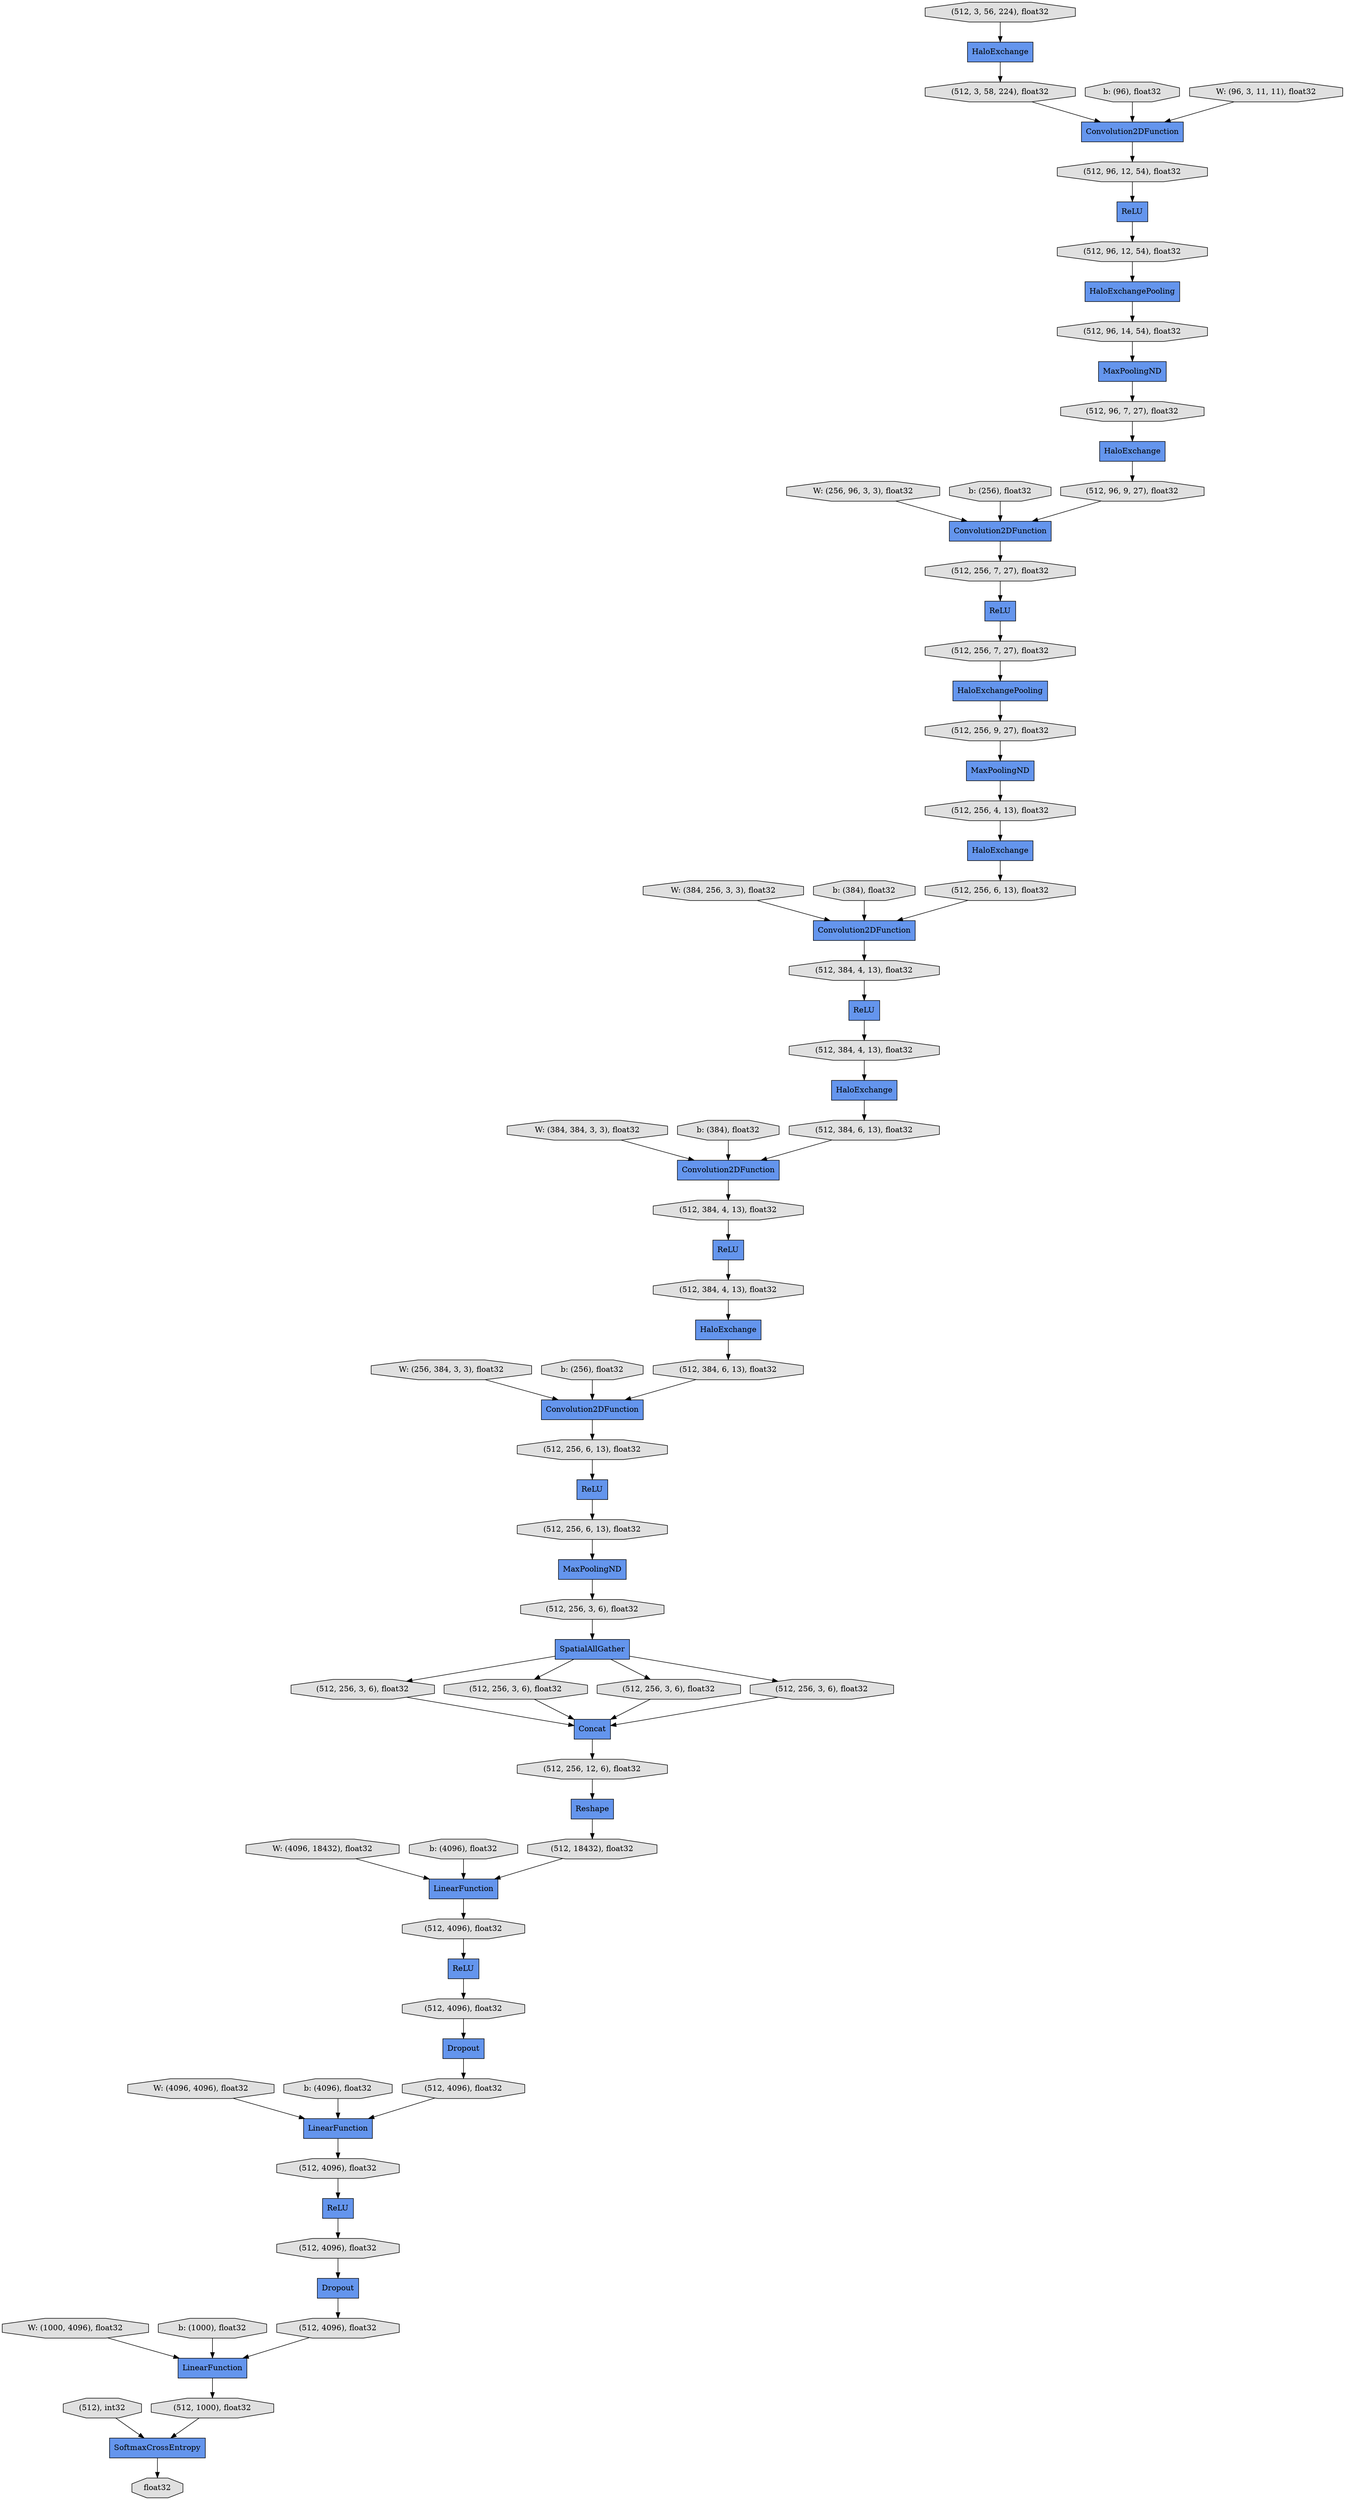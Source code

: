 digraph graphname{rankdir=TB;47024076357712 [label="HaloExchangePooling",shape="record",fillcolor="#6495ED",style="filled"];47024076284048 [label="(512, 384, 4, 13), float32",shape="octagon",fillcolor="#E0E0E0",style="filled"];47024076284176 [label="Convolution2DFunction",shape="record",fillcolor="#6495ED",style="filled"];47024076357904 [label="(512, 96, 14, 54), float32",shape="octagon",fillcolor="#E0E0E0",style="filled"];47024076284240 [label="(512, 384, 4, 13), float32",shape="octagon",fillcolor="#E0E0E0",style="filled"];47024076357968 [label="ReLU",shape="record",fillcolor="#6495ED",style="filled"];47024076358096 [label="(512, 96, 9, 27), float32",shape="octagon",fillcolor="#E0E0E0",style="filled"];47024076284432 [label="(512, 256, 3, 6), float32",shape="octagon",fillcolor="#E0E0E0",style="filled"];47024076358288 [label="(512, 3, 58, 224), float32",shape="octagon",fillcolor="#E0E0E0",style="filled"];47024076284624 [label="MaxPoolingND",shape="record",fillcolor="#6495ED",style="filled"];47024076358480 [label="(512, 96, 12, 54), float32",shape="octagon",fillcolor="#E0E0E0",style="filled"];47024076358544 [label="(512, 96, 12, 54), float32",shape="octagon",fillcolor="#E0E0E0",style="filled"];47024076285072 [label="(512, 384, 6, 13), float32",shape="octagon",fillcolor="#E0E0E0",style="filled"];47024076285136 [label="(512, 256, 3, 6), float32",shape="octagon",fillcolor="#E0E0E0",style="filled"];47024076358864 [label="(512, 256, 4, 13), float32",shape="octagon",fillcolor="#E0E0E0",style="filled"];47024076358928 [label="Dropout",shape="record",fillcolor="#6495ED",style="filled"];47024076285200 [label="(512, 256, 6, 13), float32",shape="octagon",fillcolor="#E0E0E0",style="filled"];47024125224336 [label="MaxPoolingND",shape="record",fillcolor="#6495ED",style="filled"];47024076359056 [label="HaloExchangePooling",shape="record",fillcolor="#6495ED",style="filled"];47024076285392 [label="ReLU",shape="record",fillcolor="#6495ED",style="filled"];47024076359248 [label="(512, 96, 7, 27), float32",shape="octagon",fillcolor="#E0E0E0",style="filled"];47024076285584 [label="(512, 256, 3, 6), float32",shape="octagon",fillcolor="#E0E0E0",style="filled"];47024076359312 [label="HaloExchange",shape="record",fillcolor="#6495ED",style="filled"];47024076285776 [label="Concat",shape="record",fillcolor="#6495ED",style="filled"];47024076359632 [label="ReLU",shape="record",fillcolor="#6495ED",style="filled"];47024076285904 [label="LinearFunction",shape="record",fillcolor="#6495ED",style="filled"];47024076286096 [label="(512, 384, 6, 13), float32",shape="octagon",fillcolor="#E0E0E0",style="filled"];47024076286288 [label="Convolution2DFunction",shape="record",fillcolor="#6495ED",style="filled"];47024076360080 [label="Convolution2DFunction",shape="record",fillcolor="#6495ED",style="filled"];47024076286480 [label="SpatialAllGather",shape="record",fillcolor="#6495ED",style="filled"];47022745143824 [label="b: (96), float32",shape="octagon",fillcolor="#E0E0E0",style="filled"];47024074705552 [label="MaxPoolingND",shape="record",fillcolor="#6495ED",style="filled"];47024076286800 [label="ReLU",shape="record",fillcolor="#6495ED",style="filled"];47024074705744 [label="HaloExchange",shape="record",fillcolor="#6495ED",style="filled"];47022745144400 [label="W: (256, 96, 3, 3), float32",shape="octagon",fillcolor="#E0E0E0",style="filled"];47024076287120 [label="(512, 256, 6, 13), float32",shape="octagon",fillcolor="#E0E0E0",style="filled"];47024074706064 [label="(512, 256, 9, 27), float32",shape="octagon",fillcolor="#E0E0E0",style="filled"];47024074706192 [label="Convolution2DFunction",shape="record",fillcolor="#6495ED",style="filled"];47024076287376 [label="(512, 384, 4, 13), float32",shape="octagon",fillcolor="#E0E0E0",style="filled"];47024074706320 [label="(512, 256, 7, 27), float32",shape="octagon",fillcolor="#E0E0E0",style="filled"];47022745144720 [label="b: (256), float32",shape="octagon",fillcolor="#E0E0E0",style="filled"];47024125144464 [label="HaloExchange",shape="record",fillcolor="#6495ED",style="filled"];47024076287440 [label="HaloExchange",shape="record",fillcolor="#6495ED",style="filled"];47024074706384 [label="ReLU",shape="record",fillcolor="#6495ED",style="filled"];47024076287504 [label="Reshape",shape="record",fillcolor="#6495ED",style="filled"];47024076287632 [label="(512, 384, 4, 13), float32",shape="octagon",fillcolor="#E0E0E0",style="filled"];47024076287696 [label="(512, 256, 6, 13), float32",shape="octagon",fillcolor="#E0E0E0",style="filled"];47022745145040 [label="W: (384, 256, 3, 3), float32",shape="octagon",fillcolor="#E0E0E0",style="filled"];47024074706896 [label="(512, 256, 7, 27), float32",shape="octagon",fillcolor="#E0E0E0",style="filled"];47022745219152 [label="b: (384), float32",shape="octagon",fillcolor="#E0E0E0",style="filled"];47024076320912 [label="Dropout",shape="record",fillcolor="#6495ED",style="filled"];47024076321040 [label="(512, 4096), float32",shape="octagon",fillcolor="#E0E0E0",style="filled"];47022745219472 [label="W: (384, 384, 3, 3), float32",shape="octagon",fillcolor="#E0E0E0",style="filled"];47024076321232 [label="(512, 18432), float32",shape="octagon",fillcolor="#E0E0E0",style="filled"];47024076321296 [label="(512, 256, 3, 6), float32",shape="octagon",fillcolor="#E0E0E0",style="filled"];47024076321360 [label="(512, 4096), float32",shape="octagon",fillcolor="#E0E0E0",style="filled"];47022745219792 [label="b: (384), float32",shape="octagon",fillcolor="#E0E0E0",style="filled"];47020925440784 [label="W: (96, 3, 11, 11), float32",shape="octagon",fillcolor="#E0E0E0",style="filled"];47024076321616 [label="(512, 4096), float32",shape="octagon",fillcolor="#E0E0E0",style="filled"];47022745220112 [label="W: (256, 384, 3, 3), float32",shape="octagon",fillcolor="#E0E0E0",style="filled"];47024076321936 [label="(512, 256, 3, 6), float32",shape="octagon",fillcolor="#E0E0E0",style="filled"];47024076322000 [label="(512, 256, 12, 6), float32",shape="octagon",fillcolor="#E0E0E0",style="filled"];47022745220432 [label="b: (256), float32",shape="octagon",fillcolor="#E0E0E0",style="filled"];47024125048208 [label="(512, 3, 56, 224), float32",shape="octagon",fillcolor="#E0E0E0",style="filled"];47022745220816 [label="W: (4096, 18432), float32",shape="octagon",fillcolor="#E0E0E0",style="filled"];47022745221136 [label="b: (4096), float32",shape="octagon",fillcolor="#E0E0E0",style="filled"];47022495488208 [label="Convolution2DFunction",shape="record",fillcolor="#6495ED",style="filled"];47024074610960 [label="SoftmaxCrossEntropy",shape="record",fillcolor="#6495ED",style="filled"];47024076323088 [label="LinearFunction",shape="record",fillcolor="#6495ED",style="filled"];47024076323152 [label="(512), int32",shape="octagon",fillcolor="#E0E0E0",style="filled"];47024076323216 [label="(512, 4096), float32",shape="octagon",fillcolor="#E0E0E0",style="filled"];47022745221520 [label="W: (4096, 4096), float32",shape="octagon",fillcolor="#E0E0E0",style="filled"];47022490081872 [label="HaloExchange",shape="record",fillcolor="#6495ED",style="filled"];47022745221840 [label="b: (4096), float32",shape="octagon",fillcolor="#E0E0E0",style="filled"];47024076323600 [label="float32",shape="octagon",fillcolor="#E0E0E0",style="filled"];47024076323728 [label="(512, 4096), float32",shape="octagon",fillcolor="#E0E0E0",style="filled"];47024076323792 [label="(512, 1000), float32",shape="octagon",fillcolor="#E0E0E0",style="filled"];47022745222160 [label="W: (1000, 4096), float32",shape="octagon",fillcolor="#E0E0E0",style="filled"];47024124861712 [label="ReLU",shape="record",fillcolor="#6495ED",style="filled"];47024076324176 [label="(512, 4096), float32",shape="octagon",fillcolor="#E0E0E0",style="filled"];47022745222544 [label="b: (1000), float32",shape="octagon",fillcolor="#E0E0E0",style="filled"];47024076324496 [label="LinearFunction",shape="record",fillcolor="#6495ED",style="filled"];47024124845904 [label="ReLU",shape="record",fillcolor="#6495ED",style="filled"];47024076323728 -> 47024076323088;47024074706320 -> 47024076357968;47024076321360 -> 47024076285392;47024076320912 -> 47024076323216;47024076286096 -> 47024076286288;47024076284240 -> 47024076287440;47022745221840 -> 47024076323088;47022745220816 -> 47024076285904;47022745220432 -> 47024076284176;47024076285136 -> 47024076285776;47022745219792 -> 47024076286288;47024076359312 -> 47024076286096;47024074706064 -> 47024074705552;47024076286480 -> 47024076285584;47024074610960 -> 47024076323600;47024076287696 -> 47024076286800;47024076324176 -> 47024124861712;47020925440784 -> 47022495488208;47024076323792 -> 47024074610960;47024125224336 -> 47024076359248;47024076287632 -> 47024076359312;47024076287440 -> 47024076285072;47022745219152 -> 47024074706192;47024076360080 -> 47024074706320;47024076287376 -> 47024076359632;47024076285584 -> 47024076285776;47022745222160 -> 47024076324496;47024076287120 -> 47024074706192;47024076321040 -> 47024076358928;47024076285776 -> 47024076322000;47024074705552 -> 47024076358864;47024076285904 -> 47024076321360;47024124845904 -> 47024076358480;47024076357712 -> 47024076357904;47024125048208 -> 47024125144464;47024076357904 -> 47024125224336;47024076286800 -> 47024076285200;47022745222544 -> 47024076324496;47022490081872 -> 47024076358096;47022745221520 -> 47024076323088;47022745143824 -> 47022495488208;47024076323152 -> 47024074610960;47024076285200 -> 47024076284624;47024074706896 -> 47024076359056;47024076358864 -> 47024074705744;47024076322000 -> 47024076287504;47024076321296 -> 47024076285776;47024076321232 -> 47024076285904;47022745144720 -> 47024076360080;47024076323216 -> 47024076324496;47024125144464 -> 47024076358288;47024076286288 -> 47024076287376;47024076286480 -> 47024076285136;47024076359632 -> 47024076284240;47024076321616 -> 47024076320912;47024076323088 -> 47024076324176;47022745145040 -> 47024074706192;47024076358928 -> 47024076323728;47022495488208 -> 47024076358544;47022745220112 -> 47024076284176;47024076284624 -> 47024076284432;47024074706384 -> 47024076287632;47024074705744 -> 47024076287120;47024076287504 -> 47024076321232;47024076286480 -> 47024076321296;47024076284432 -> 47024076286480;47024076285392 -> 47024076321040;47024076358288 -> 47022495488208;47024124861712 -> 47024076321616;47024074706192 -> 47024076284048;47024076359248 -> 47022490081872;47024076286480 -> 47024076321936;47022745221136 -> 47024076285904;47024076321936 -> 47024076285776;47024076357968 -> 47024074706896;47024076324496 -> 47024076323792;47024076284048 -> 47024074706384;47024076358480 -> 47024076357712;47022745219472 -> 47024076286288;47024076358096 -> 47024076360080;47024076358544 -> 47024124845904;47022745144400 -> 47024076360080;47024076285072 -> 47024076284176;47024076284176 -> 47024076287696;47024076359056 -> 47024074706064;}